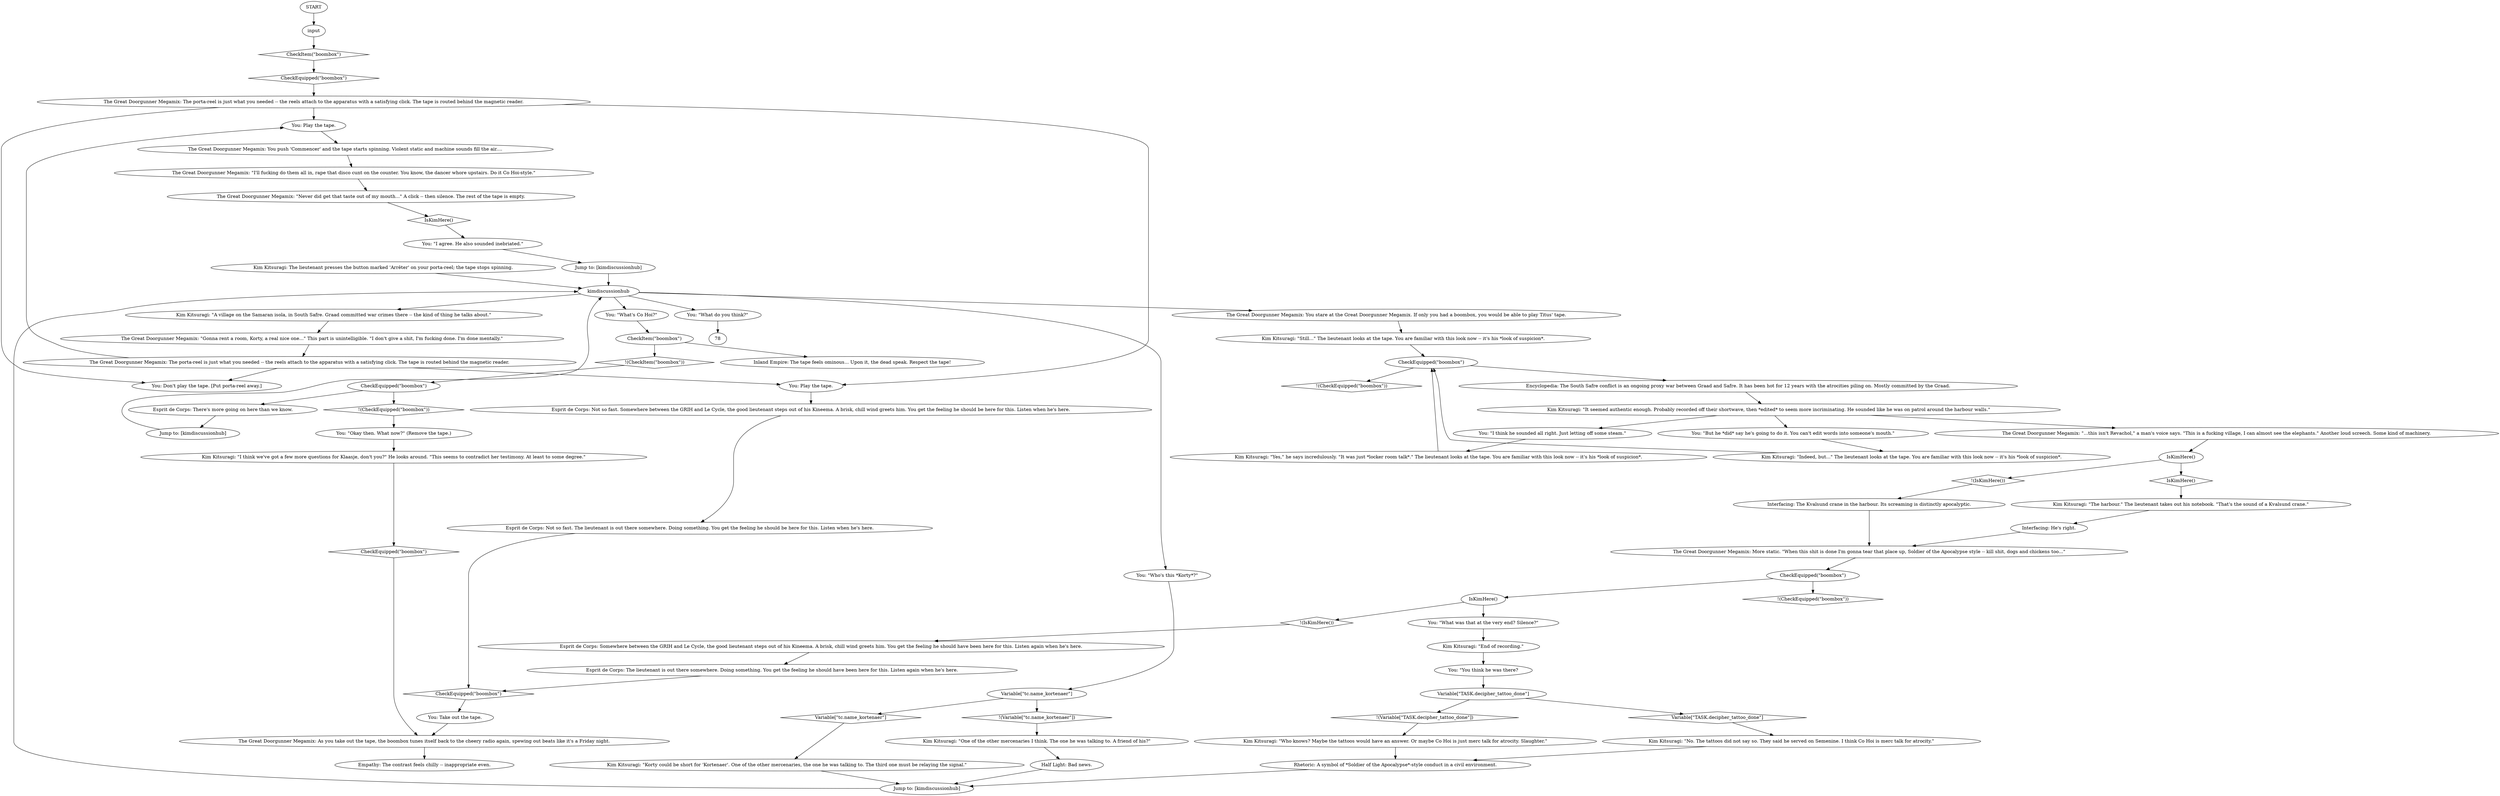# INVENTORY / LELY TAPE
# tape now interactable in inventory, if you have the boombox. Lely-Kortenaer banter for interrogate Klaasje sequence
# ==================================================
digraph G {
	  0 [label="START"];
	  1 [label="input"];
	  2 [label="Kim Kitsuragi: \"No. The tattoos did not say so. They said he served on Semenine. I think Co Hoi is merc talk for atrocity.\""];
	  3 [label="Jump to: [kimdiscussionhub]"];
	  4 [label="The Great Doorgunner Megamix: As you take out the tape, the boombox tunes itself back to the cheery radio again, spewing out beats like it's a Friday night."];
	  5 [label="The Great Doorgunner Megamix: More static. \"When this shit is done I'm gonna tear that place up, Soldier of the Apocalypse style -- kill shit, dogs and chickens too...\""];
	  6 [label="Variable[\"tc.name_kortenaer\"]"];
	  7 [label="Variable[\"tc.name_kortenaer\"]", shape=diamond];
	  8 [label="!(Variable[\"tc.name_kortenaer\"])", shape=diamond];
	  9 [label="Kim Kitsuragi: \"Korty could be short for 'Kortenaer'. One of the other mercenaries, the one he was talking to. The third one must be relaying the signal.\""];
	  10 [label="Kim Kitsuragi: \"One of the other mercenaries I think. The one he was talking to. A friend of his?\""];
	  11 [label="You: Play the tape."];
	  12 [label="Esprit de Corps: Not so fast. Somewhere between the GRIH and Le Cycle, the good lieutenant steps out of his Kineema. A brisk, chill wind greets him. You get the feeling he should be here for this. Listen when he's here."];
	  13 [label="IsKimHere()"];
	  14 [label="IsKimHere()", shape=diamond];
	  15 [label="!(IsKimHere())", shape=diamond];
	  16 [label="Jump to: [kimdiscussionhub]"];
	  17 [label="The Great Doorgunner Megamix: \"Never did get that taste out of my mouth...\" A click -- then silence. The rest of the tape is empty."];
	  18 [label="Empathy: The contrast feels chilly -- inappropriate even."];
	  19 [label="You: Don't play the tape. [Put porta-reel away.]"];
	  20 [label="Half Light: Bad news."];
	  21 [label="Variable[\"TASK.decipher_tattoo_done\"]"];
	  22 [label="Variable[\"TASK.decipher_tattoo_done\"]", shape=diamond];
	  23 [label="!(Variable[\"TASK.decipher_tattoo_done\"])", shape=diamond];
	  24 [label="Kim Kitsuragi: \"I think we've got a few more questions for Klaasje, don't you?\" He looks around. \"This seems to contradict her testimony. At least to some degree.\""];
	  25 [label="Esprit de Corps: The lieutenant is out there somewhere. Doing something. You get the feeling he should have been here for this. Listen again when he's here."];
	  26 [label="You: Take out the tape."];
	  27 [label="Kim Kitsuragi: \"Yes,\" he says incredulously. \"It was just *locker room talk*.\" The lieutenant looks at the tape. You are familiar with this look now -- it's his *look of suspicion*."];
	  28 [label="Rhetoric: A symbol of *Soldier of the Apocalypse*-style conduct in a civil environment."];
	  29 [label="Kim Kitsuragi: \"Indeed, but...\" The lieutenant looks at the tape. You are familiar with this look now -- it's his *look of suspicion*."];
	  30 [label="You: \"What do you think?\""];
	  31 [label="The Great Doorgunner Megamix: The porta-reel is just what you needed -- the reels attach to the apparatus with a satisfying click. The tape is routed behind the magnetic reader."];
	  32 [label="Kim Kitsuragi: \"Who knows? Maybe the tattoos would have an answer. Or maybe Co Hoi is just merc talk for atrocity. Slaughter.\""];
	  33 [label="Esprit de Corps: Not so fast. The lieutenant is out there somewhere. Doing something. You get the feeling he should be here for this. Listen when he's here."];
	  34 [label="You: Play the tape."];
	  35 [label="You: \"Who's this *Korty*?\""];
	  36 [label="Interfacing: The Kvalsund crane in the harbour. Its screaming is distinctly apocalyptic."];
	  37 [label="Interfacing: He's right."];
	  38 [label="kimdiscussionhub"];
	  39 [label="The Great Doorgunner Megamix: You push 'Commencer' and the tape starts spinning. Violent static and machine sounds fill the air...."];
	  40 [label="Kim Kitsuragi: \"The harbour.\" The lieutenant takes out his notebook. \"That's the sound of a Kvalsund crane.\""];
	  41 [label="Kim Kitsuragi: \"End of recording.\""];
	  42 [label="Esprit de Corps: Somewhere between the GRIH and Le Cycle, the good lieutenant steps out of his Kineema. A brisk, chill wind greets him. You get the feeling he should have been here for this. Listen again when he's here."];
	  43 [label="Kim Kitsuragi: The lieutenant presses the button marked 'Arrêter' on your porta-reel; the tape stops spinning."];
	  44 [label="You: \"I agree. He also sounded inebriated.\""];
	  45 [label="You: \"But he *did* say he's going to do it. You can't edit words into someone's mouth.\""];
	  46 [label="You: \"I think he sounded all right. Just letting off some steam.\""];
	  47 [label="The Great Doorgunner Megamix: \"...this isn't Revachol,\" a man's voice says. \"This is a fucking village, I can almost see the elephants.\" Another loud screech. Some kind of machinery."];
	  48 [label="The Great Doorgunner Megamix: \"I'll fucking do them all in, rape that disco cunt on the counter. You know, the dancer whore upstairs. Do it Co Hoi-style.\""];
	  49 [label="The Great Doorgunner Megamix: The porta-reel is just what you needed -- the reels attach to the apparatus with a satisfying click. The tape is routed behind the magnetic reader."];
	  50 [label="You: \"Okay then. What now?\" (Remove the tape.)"];
	  51 [label="The Great Doorgunner Megamix: You stare at the Great Doorgunner Megamix. If only you had a boombox, you would be able to play Titus' tape."];
	  52 [label="CheckEquipped(\"boombox\")"];
	  53 [label="CheckEquipped(\"boombox\")", shape=diamond];
	  54 [label="!(CheckEquipped(\"boombox\"))", shape=diamond];
	  55 [label="Esprit de Corps: There's more going on here than we know."];
	  56 [label="CheckEquipped(\"boombox\")"];
	  57 [label="CheckEquipped(\"boombox\")", shape=diamond];
	  58 [label="!(CheckEquipped(\"boombox\"))", shape=diamond];
	  59 [label="Encyclopedia: The South Safre conflict is an ongoing proxy war between Graad and Safre. It has been hot for 12 years with the atrocities piling on. Mostly committed by the Graad."];
	  60 [label="The Great Doorgunner Megamix: \"Gonna rent a room, Korty, a real nice one...\" This part is unintelligible. \"I don't give a shit, I'm fucking done. I'm done mentally.\""];
	  61 [label="CheckEquipped(\"boombox\")"];
	  62 [label="CheckEquipped(\"boombox\")", shape=diamond];
	  63 [label="!(CheckEquipped(\"boombox\"))", shape=diamond];
	  64 [label="IsKimHere()"];
	  65 [label="IsKimHere()", shape=diamond];
	  66 [label="!(IsKimHere())", shape=diamond];
	  67 [label="You: \"What was that at the very end? Silence?\""];
	  68 [label="You: \"What's Co Hoi?\""];
	  69 [label="Kim Kitsuragi: \"A village on the Samaran isola, in South Safre. Graad committed war crimes there -- the kind of thing he talks about.\""];
	  70 [label="CheckItem(\"boombox\")"];
	  71 [label="CheckItem(\"boombox\")", shape=diamond];
	  72 [label="!(CheckItem(\"boombox\"))", shape=diamond];
	  73 [label="Inland Empire: The tape feels ominous... Upon it, the dead speak. Respect the tape!"];
	  74 [label="Kim Kitsuragi: \"Still...\" The lieutenant looks at the tape. You are familiar with this look now -- it's his *look of suspicion*."];
	  75 [label="Jump to: [kimdiscussionhub]"];
	  76 [label="You: \"You think he was there?"];
	  77 [label="Kim Kitsuragi: \"It seemed authentic enough. Probably recorded off their shortwave, then *edited* to seem more incriminating. He sounded like he was on patrol around the harbour walls.\""];
	  0 -> 1
	  1 -> 71
	  2 -> 28
	  3 -> 38
	  4 -> 18
	  5 -> 61
	  6 -> 8
	  6 -> 7
	  7 -> 9
	  8 -> 10
	  9 -> 16
	  10 -> 20
	  11 -> 12
	  12 -> 33
	  13 -> 14
	  13 -> 15
	  14 -> 40
	  15 -> 36
	  16 -> 38
	  17 -> 65
	  20 -> 16
	  21 -> 22
	  21 -> 23
	  22 -> 2
	  23 -> 32
	  24 -> 57
	  25 -> 62
	  26 -> 4
	  27 -> 56
	  28 -> 16
	  29 -> 56
	  30 -> 78
	  31 -> 19
	  31 -> 34
	  31 -> 11
	  32 -> 28
	  33 -> 62
	  34 -> 39
	  35 -> 6
	  36 -> 5
	  37 -> 5
	  38 -> 35
	  38 -> 68
	  38 -> 69
	  38 -> 51
	  38 -> 30
	  39 -> 48
	  40 -> 37
	  41 -> 76
	  42 -> 25
	  43 -> 38
	  44 -> 75
	  45 -> 29
	  46 -> 27
	  47 -> 13
	  48 -> 17
	  49 -> 19
	  49 -> 34
	  49 -> 11
	  50 -> 24
	  51 -> 74
	  52 -> 54
	  52 -> 55
	  53 -> 31
	  54 -> 50
	  55 -> 3
	  56 -> 58
	  56 -> 59
	  57 -> 4
	  59 -> 77
	  60 -> 49
	  61 -> 64
	  61 -> 63
	  62 -> 26
	  64 -> 66
	  64 -> 67
	  65 -> 44
	  66 -> 42
	  67 -> 41
	  68 -> 70
	  69 -> 60
	  70 -> 72
	  70 -> 73
	  71 -> 53
	  72 -> 52
	  74 -> 56
	  75 -> 38
	  76 -> 21
	  77 -> 45
	  77 -> 46
	  77 -> 47
}

